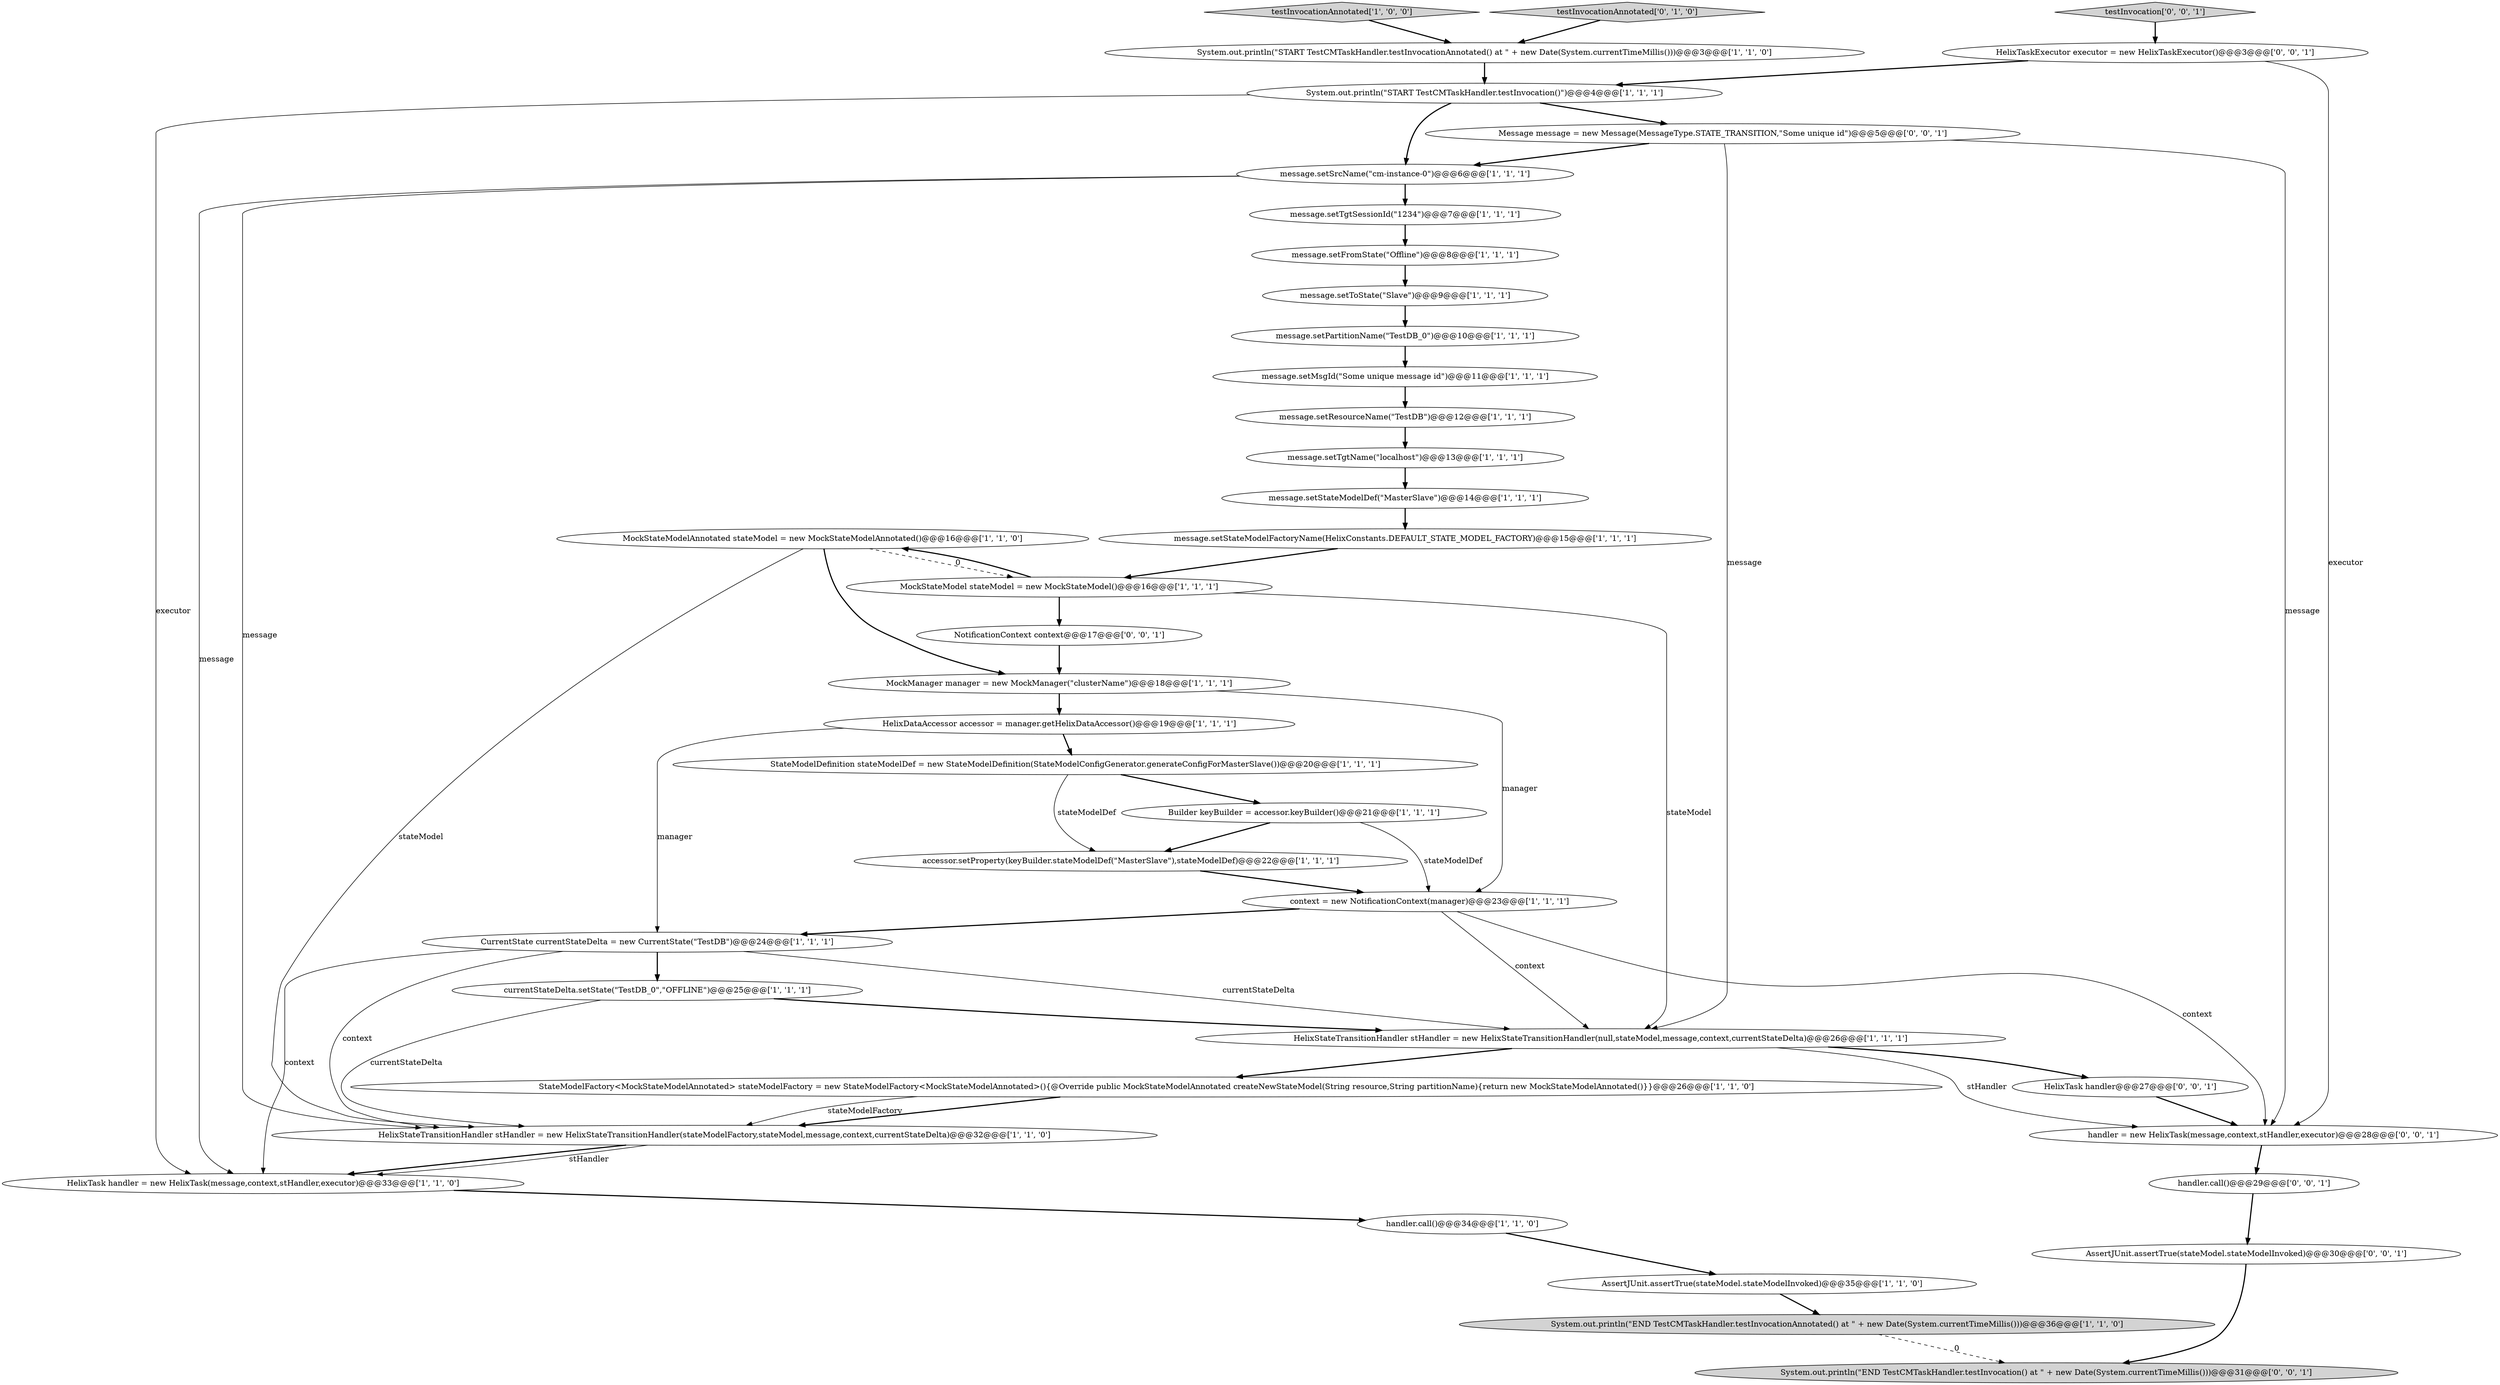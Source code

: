 digraph {
3 [style = filled, label = "HelixDataAccessor accessor = manager.getHelixDataAccessor()@@@19@@@['1', '1', '1']", fillcolor = white, shape = ellipse image = "AAA0AAABBB1BBB"];
21 [style = filled, label = "MockStateModelAnnotated stateModel = new MockStateModelAnnotated()@@@16@@@['1', '1', '0']", fillcolor = white, shape = ellipse image = "AAA0AAABBB1BBB"];
15 [style = filled, label = "context = new NotificationContext(manager)@@@23@@@['1', '1', '1']", fillcolor = white, shape = ellipse image = "AAA0AAABBB1BBB"];
23 [style = filled, label = "message.setTgtName(\"localhost\")@@@13@@@['1', '1', '1']", fillcolor = white, shape = ellipse image = "AAA0AAABBB1BBB"];
7 [style = filled, label = "message.setToState(\"Slave\")@@@9@@@['1', '1', '1']", fillcolor = white, shape = ellipse image = "AAA0AAABBB1BBB"];
32 [style = filled, label = "handler = new HelixTask(message,context,stHandler,executor)@@@28@@@['0', '0', '1']", fillcolor = white, shape = ellipse image = "AAA0AAABBB3BBB"];
35 [style = filled, label = "HelixTask handler@@@27@@@['0', '0', '1']", fillcolor = white, shape = ellipse image = "AAA0AAABBB3BBB"];
8 [style = filled, label = "handler.call()@@@34@@@['1', '1', '0']", fillcolor = white, shape = ellipse image = "AAA0AAABBB1BBB"];
1 [style = filled, label = "message.setTgtSessionId(\"1234\")@@@7@@@['1', '1', '1']", fillcolor = white, shape = ellipse image = "AAA0AAABBB1BBB"];
17 [style = filled, label = "Builder keyBuilder = accessor.keyBuilder()@@@21@@@['1', '1', '1']", fillcolor = white, shape = ellipse image = "AAA0AAABBB1BBB"];
31 [style = filled, label = "AssertJUnit.assertTrue(stateModel.stateModelInvoked)@@@30@@@['0', '0', '1']", fillcolor = white, shape = ellipse image = "AAA0AAABBB3BBB"];
30 [style = filled, label = "testInvocationAnnotated['0', '1', '0']", fillcolor = lightgray, shape = diamond image = "AAA0AAABBB2BBB"];
34 [style = filled, label = "Message message = new Message(MessageType.STATE_TRANSITION,\"Some unique id\")@@@5@@@['0', '0', '1']", fillcolor = white, shape = ellipse image = "AAA0AAABBB3BBB"];
33 [style = filled, label = "NotificationContext context@@@17@@@['0', '0', '1']", fillcolor = white, shape = ellipse image = "AAA0AAABBB3BBB"];
29 [style = filled, label = "message.setStateModelFactoryName(HelixConstants.DEFAULT_STATE_MODEL_FACTORY)@@@15@@@['1', '1', '1']", fillcolor = white, shape = ellipse image = "AAA0AAABBB1BBB"];
6 [style = filled, label = "message.setStateModelDef(\"MasterSlave\")@@@14@@@['1', '1', '1']", fillcolor = white, shape = ellipse image = "AAA0AAABBB1BBB"];
22 [style = filled, label = "System.out.println(\"START TestCMTaskHandler.testInvocationAnnotated() at \" + new Date(System.currentTimeMillis()))@@@3@@@['1', '1', '0']", fillcolor = white, shape = ellipse image = "AAA0AAABBB1BBB"];
24 [style = filled, label = "message.setPartitionName(\"TestDB_0\")@@@10@@@['1', '1', '1']", fillcolor = white, shape = ellipse image = "AAA0AAABBB1BBB"];
5 [style = filled, label = "HelixTask handler = new HelixTask(message,context,stHandler,executor)@@@33@@@['1', '1', '0']", fillcolor = white, shape = ellipse image = "AAA0AAABBB1BBB"];
14 [style = filled, label = "HelixStateTransitionHandler stHandler = new HelixStateTransitionHandler(stateModelFactory,stateModel,message,context,currentStateDelta)@@@32@@@['1', '1', '0']", fillcolor = white, shape = ellipse image = "AAA0AAABBB1BBB"];
16 [style = filled, label = "HelixStateTransitionHandler stHandler = new HelixStateTransitionHandler(null,stateModel,message,context,currentStateDelta)@@@26@@@['1', '1', '1']", fillcolor = white, shape = ellipse image = "AAA0AAABBB1BBB"];
37 [style = filled, label = "testInvocation['0', '0', '1']", fillcolor = lightgray, shape = diamond image = "AAA0AAABBB3BBB"];
19 [style = filled, label = "System.out.println(\"END TestCMTaskHandler.testInvocationAnnotated() at \" + new Date(System.currentTimeMillis()))@@@36@@@['1', '1', '0']", fillcolor = lightgray, shape = ellipse image = "AAA0AAABBB1BBB"];
0 [style = filled, label = "AssertJUnit.assertTrue(stateModel.stateModelInvoked)@@@35@@@['1', '1', '0']", fillcolor = white, shape = ellipse image = "AAA0AAABBB1BBB"];
10 [style = filled, label = "message.setSrcName(\"cm-instance-0\")@@@6@@@['1', '1', '1']", fillcolor = white, shape = ellipse image = "AAA0AAABBB1BBB"];
12 [style = filled, label = "message.setResourceName(\"TestDB\")@@@12@@@['1', '1', '1']", fillcolor = white, shape = ellipse image = "AAA0AAABBB1BBB"];
26 [style = filled, label = "currentStateDelta.setState(\"TestDB_0\",\"OFFLINE\")@@@25@@@['1', '1', '1']", fillcolor = white, shape = ellipse image = "AAA0AAABBB1BBB"];
4 [style = filled, label = "MockStateModel stateModel = new MockStateModel()@@@16@@@['1', '1', '1']", fillcolor = white, shape = ellipse image = "AAA0AAABBB1BBB"];
38 [style = filled, label = "handler.call()@@@29@@@['0', '0', '1']", fillcolor = white, shape = ellipse image = "AAA0AAABBB3BBB"];
39 [style = filled, label = "System.out.println(\"END TestCMTaskHandler.testInvocation() at \" + new Date(System.currentTimeMillis()))@@@31@@@['0', '0', '1']", fillcolor = lightgray, shape = ellipse image = "AAA0AAABBB3BBB"];
25 [style = filled, label = "accessor.setProperty(keyBuilder.stateModelDef(\"MasterSlave\"),stateModelDef)@@@22@@@['1', '1', '1']", fillcolor = white, shape = ellipse image = "AAA0AAABBB1BBB"];
13 [style = filled, label = "CurrentState currentStateDelta = new CurrentState(\"TestDB\")@@@24@@@['1', '1', '1']", fillcolor = white, shape = ellipse image = "AAA0AAABBB1BBB"];
11 [style = filled, label = "message.setMsgId(\"Some unique message id\")@@@11@@@['1', '1', '1']", fillcolor = white, shape = ellipse image = "AAA0AAABBB1BBB"];
20 [style = filled, label = "message.setFromState(\"Offline\")@@@8@@@['1', '1', '1']", fillcolor = white, shape = ellipse image = "AAA0AAABBB1BBB"];
2 [style = filled, label = "testInvocationAnnotated['1', '0', '0']", fillcolor = lightgray, shape = diamond image = "AAA0AAABBB1BBB"];
27 [style = filled, label = "StateModelFactory<MockStateModelAnnotated> stateModelFactory = new StateModelFactory<MockStateModelAnnotated>(){@Override public MockStateModelAnnotated createNewStateModel(String resource,String partitionName){return new MockStateModelAnnotated()}}@@@26@@@['1', '1', '0']", fillcolor = white, shape = ellipse image = "AAA0AAABBB1BBB"];
18 [style = filled, label = "MockManager manager = new MockManager(\"clusterName\")@@@18@@@['1', '1', '1']", fillcolor = white, shape = ellipse image = "AAA0AAABBB1BBB"];
36 [style = filled, label = "HelixTaskExecutor executor = new HelixTaskExecutor()@@@3@@@['0', '0', '1']", fillcolor = white, shape = ellipse image = "AAA0AAABBB3BBB"];
9 [style = filled, label = "StateModelDefinition stateModelDef = new StateModelDefinition(StateModelConfigGenerator.generateConfigForMasterSlave())@@@20@@@['1', '1', '1']", fillcolor = white, shape = ellipse image = "AAA0AAABBB1BBB"];
28 [style = filled, label = "System.out.println(\"START TestCMTaskHandler.testInvocation()\")@@@4@@@['1', '1', '1']", fillcolor = white, shape = ellipse image = "AAA0AAABBB1BBB"];
18->3 [style = bold, label=""];
13->26 [style = bold, label=""];
14->5 [style = bold, label=""];
27->14 [style = bold, label=""];
34->32 [style = solid, label="message"];
32->38 [style = bold, label=""];
7->24 [style = bold, label=""];
11->12 [style = bold, label=""];
5->8 [style = bold, label=""];
20->7 [style = bold, label=""];
26->16 [style = bold, label=""];
26->14 [style = solid, label="currentStateDelta"];
8->0 [style = bold, label=""];
17->15 [style = solid, label="stateModelDef"];
21->4 [style = dashed, label="0"];
14->5 [style = solid, label="stHandler"];
29->4 [style = bold, label=""];
24->11 [style = bold, label=""];
0->19 [style = bold, label=""];
30->22 [style = bold, label=""];
12->23 [style = bold, label=""];
33->18 [style = bold, label=""];
35->32 [style = bold, label=""];
10->1 [style = bold, label=""];
27->14 [style = solid, label="stateModelFactory"];
37->36 [style = bold, label=""];
23->6 [style = bold, label=""];
6->29 [style = bold, label=""];
28->5 [style = solid, label="executor"];
28->34 [style = bold, label=""];
34->10 [style = bold, label=""];
9->25 [style = solid, label="stateModelDef"];
15->32 [style = solid, label="context"];
21->18 [style = bold, label=""];
9->17 [style = bold, label=""];
3->9 [style = bold, label=""];
22->28 [style = bold, label=""];
2->22 [style = bold, label=""];
4->33 [style = bold, label=""];
16->27 [style = bold, label=""];
36->28 [style = bold, label=""];
15->13 [style = bold, label=""];
3->13 [style = solid, label="manager"];
34->16 [style = solid, label="message"];
38->31 [style = bold, label=""];
21->14 [style = solid, label="stateModel"];
13->5 [style = solid, label="context"];
36->32 [style = solid, label="executor"];
13->16 [style = solid, label="currentStateDelta"];
19->39 [style = dashed, label="0"];
28->10 [style = bold, label=""];
15->16 [style = solid, label="context"];
4->16 [style = solid, label="stateModel"];
10->14 [style = solid, label="message"];
31->39 [style = bold, label=""];
1->20 [style = bold, label=""];
18->15 [style = solid, label="manager"];
16->35 [style = bold, label=""];
4->21 [style = bold, label=""];
10->5 [style = solid, label="message"];
25->15 [style = bold, label=""];
16->32 [style = solid, label="stHandler"];
13->14 [style = solid, label="context"];
17->25 [style = bold, label=""];
}
